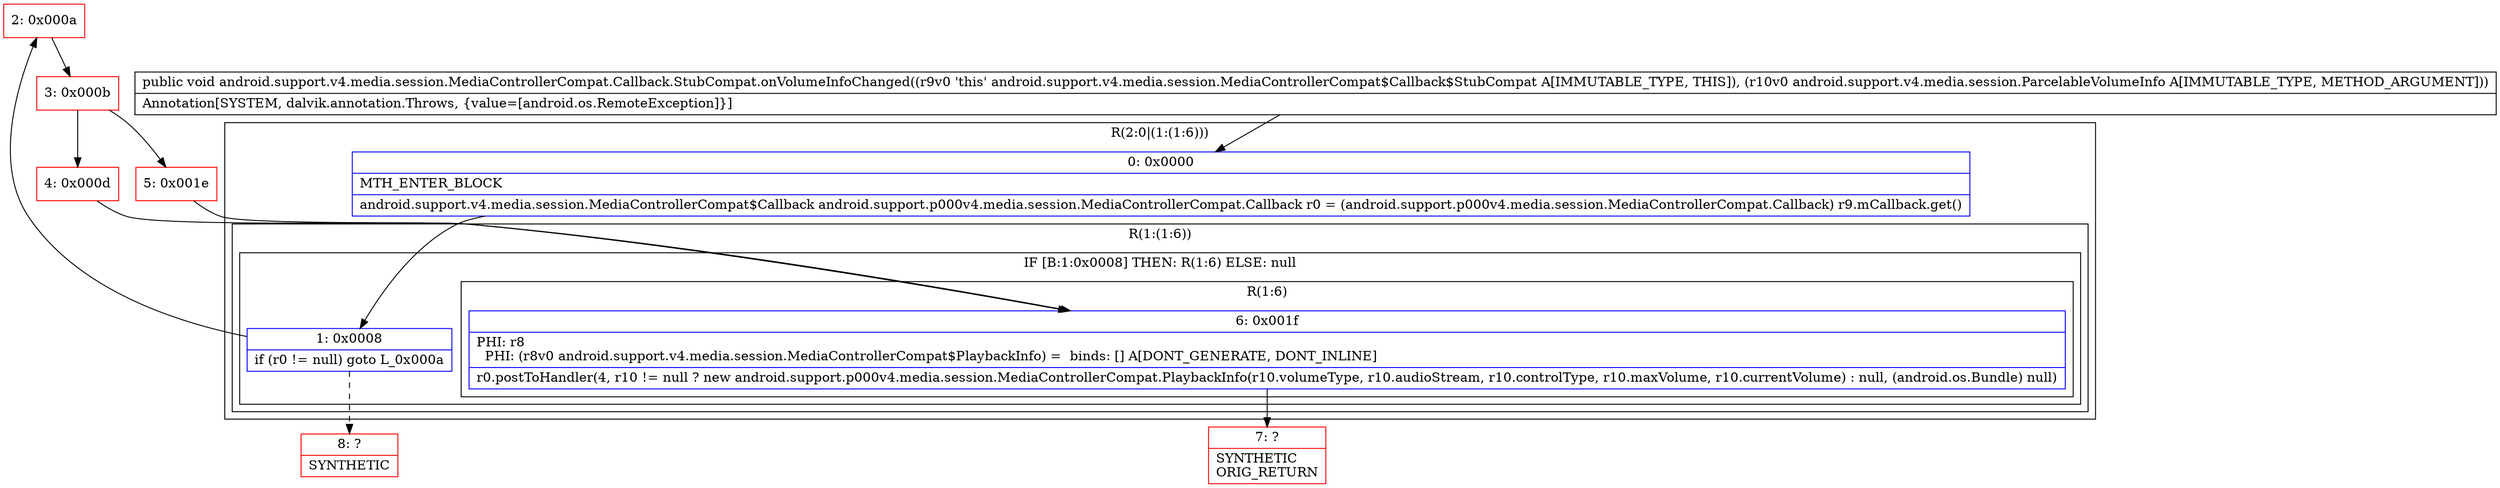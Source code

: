 digraph "CFG forandroid.support.v4.media.session.MediaControllerCompat.Callback.StubCompat.onVolumeInfoChanged(Landroid\/support\/v4\/media\/session\/ParcelableVolumeInfo;)V" {
subgraph cluster_Region_1997330687 {
label = "R(2:0|(1:(1:6)))";
node [shape=record,color=blue];
Node_0 [shape=record,label="{0\:\ 0x0000|MTH_ENTER_BLOCK\l|android.support.v4.media.session.MediaControllerCompat$Callback android.support.p000v4.media.session.MediaControllerCompat.Callback r0 = (android.support.p000v4.media.session.MediaControllerCompat.Callback) r9.mCallback.get()\l}"];
subgraph cluster_Region_1762660033 {
label = "R(1:(1:6))";
node [shape=record,color=blue];
subgraph cluster_IfRegion_965398834 {
label = "IF [B:1:0x0008] THEN: R(1:6) ELSE: null";
node [shape=record,color=blue];
Node_1 [shape=record,label="{1\:\ 0x0008|if (r0 != null) goto L_0x000a\l}"];
subgraph cluster_Region_320901412 {
label = "R(1:6)";
node [shape=record,color=blue];
Node_6 [shape=record,label="{6\:\ 0x001f|PHI: r8 \l  PHI: (r8v0 android.support.v4.media.session.MediaControllerCompat$PlaybackInfo) =  binds: [] A[DONT_GENERATE, DONT_INLINE]\l|r0.postToHandler(4, r10 != null ? new android.support.p000v4.media.session.MediaControllerCompat.PlaybackInfo(r10.volumeType, r10.audioStream, r10.controlType, r10.maxVolume, r10.currentVolume) : null, (android.os.Bundle) null)\l}"];
}
}
}
}
Node_2 [shape=record,color=red,label="{2\:\ 0x000a}"];
Node_3 [shape=record,color=red,label="{3\:\ 0x000b}"];
Node_4 [shape=record,color=red,label="{4\:\ 0x000d}"];
Node_5 [shape=record,color=red,label="{5\:\ 0x001e}"];
Node_7 [shape=record,color=red,label="{7\:\ ?|SYNTHETIC\lORIG_RETURN\l}"];
Node_8 [shape=record,color=red,label="{8\:\ ?|SYNTHETIC\l}"];
MethodNode[shape=record,label="{public void android.support.v4.media.session.MediaControllerCompat.Callback.StubCompat.onVolumeInfoChanged((r9v0 'this' android.support.v4.media.session.MediaControllerCompat$Callback$StubCompat A[IMMUTABLE_TYPE, THIS]), (r10v0 android.support.v4.media.session.ParcelableVolumeInfo A[IMMUTABLE_TYPE, METHOD_ARGUMENT]))  | Annotation[SYSTEM, dalvik.annotation.Throws, \{value=[android.os.RemoteException]\}]\l}"];
MethodNode -> Node_0;
Node_0 -> Node_1;
Node_1 -> Node_2;
Node_1 -> Node_8[style=dashed];
Node_6 -> Node_7;
Node_2 -> Node_3;
Node_3 -> Node_4;
Node_3 -> Node_5;
Node_4 -> Node_6;
Node_5 -> Node_6;
}


